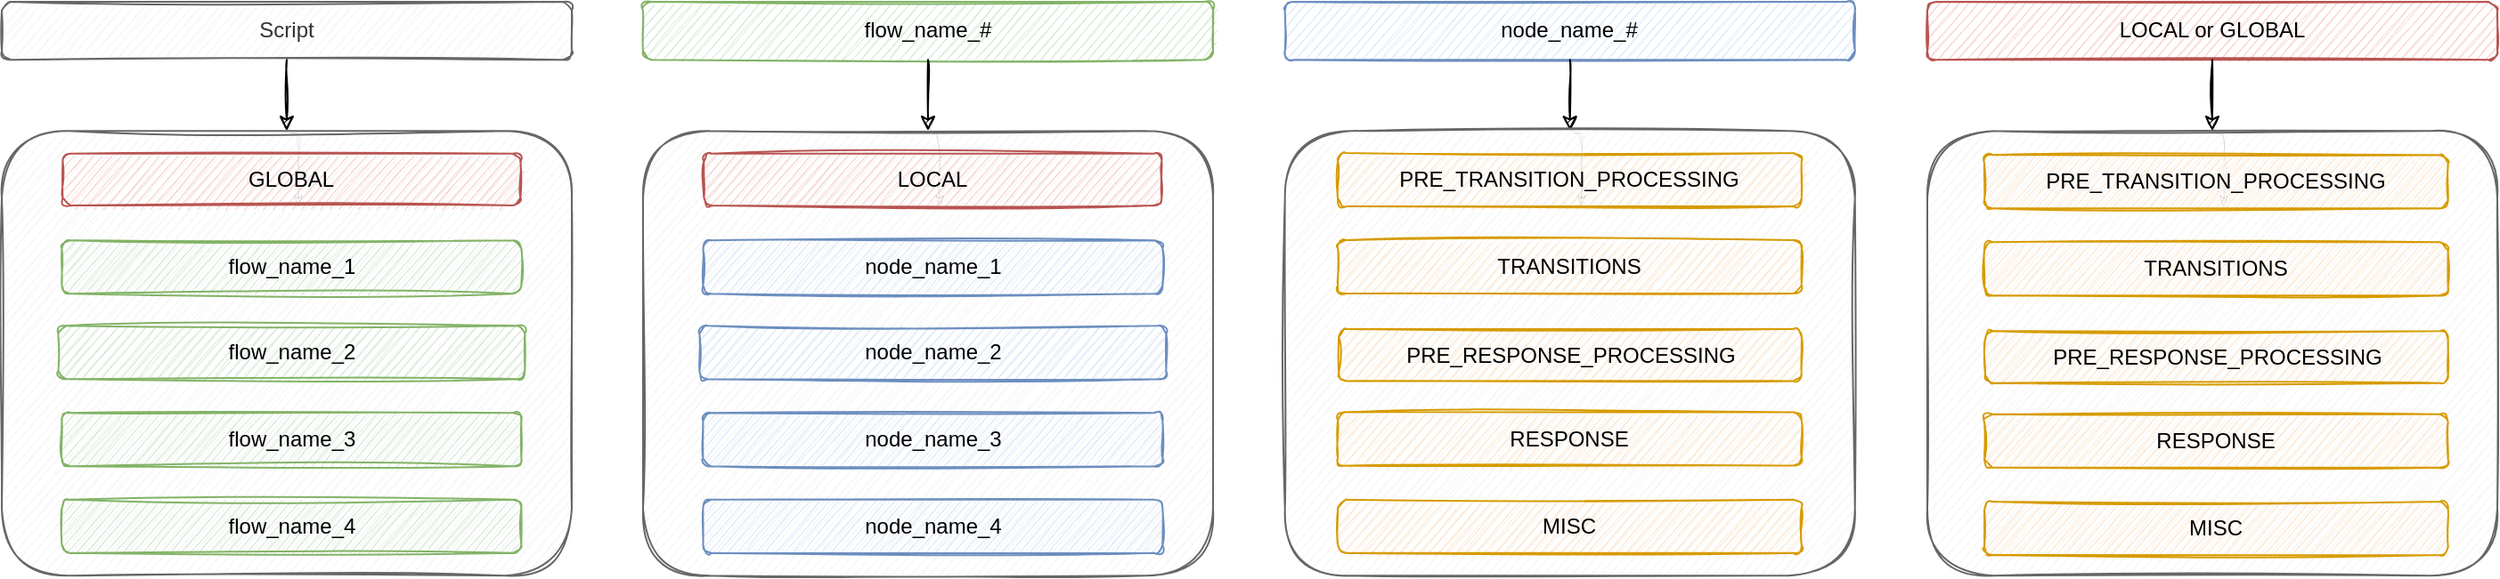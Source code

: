 <mxfile scale="20" border="0"><diagram id="_RGVu7saI4ito2588RGK" name="Page-1"><mxGraphModel dx="5106" dy="-1261" grid="1" gridSize="10" guides="1" tooltips="1" connect="1" arrows="1" fold="1" page="1" pageScale="1" pageWidth="413" pageHeight="583" math="0" shadow="0"><root><mxCell id="0"/><mxCell id="1" parent="0"/><mxCell id="2" value="" style="group;sketch=1;" parent="1" connectable="0" vertex="1"><mxGeometry x="-2869.62" y="1840" width="320" height="322.64" as="geometry"/></mxCell><mxCell id="3" value="" style="edgeStyle=orthogonalEdgeStyle;rounded=1;jumpStyle=arc;orthogonalLoop=1;jettySize=auto;html=1;fontSize=14;endArrow=classicThin;endFill=0;targetPerimeterSpacing=6;strokeColor=#2617FF;strokeWidth=3;opacity=0;sketch=1;" parent="2" source="5" edge="1"><mxGeometry relative="1" as="geometry"><mxPoint x="166.143" y="114.8" as="targetPoint"/></mxGeometry></mxCell><mxCell id="4" value="" style="edgeStyle=orthogonalEdgeStyle;rounded=1;jumpStyle=arc;orthogonalLoop=1;jettySize=auto;html=1;fontSize=14;endArrow=classicThin;endFill=0;targetPerimeterSpacing=6;strokeColor=#000000;strokeWidth=0;sketch=1;" parent="2" source="5" edge="1"><mxGeometry relative="1" as="geometry"><mxPoint x="166.143" y="114.8" as="targetPoint"/></mxGeometry></mxCell><mxCell id="5" value="node_name_&lt;span&gt;#&lt;/span&gt;" style="rounded=1;whiteSpace=wrap;html=1;fillColor=#dae8fc;strokeColor=#6c8ebf;shadow=0;glass=0;sketch=1;" parent="2" vertex="1"><mxGeometry width="320" height="32.64" as="geometry"/></mxCell><mxCell id="13" value="" style="endArrow=classic;html=1;rounded=1;fontSize=17;targetPerimeterSpacing=6;strokeColor=#000000;strokeWidth=1;jumpStyle=arc;exitX=0.5;exitY=1;exitDx=0;exitDy=0;entryX=0.5;entryY=0;entryDx=0;entryDy=0;sketch=1;" parent="2" source="5" target="7" edge="1"><mxGeometry width="50" height="50" relative="1" as="geometry"><mxPoint x="230" y="82.64" as="sourcePoint"/><mxPoint x="280" y="32.64" as="targetPoint"/></mxGeometry></mxCell><mxCell id="7" value="" style="rounded=1;whiteSpace=wrap;html=1;verticalAlign=top;fillColor=#f5f5f5;strokeColor=#666666;fontColor=#333333;sketch=1;container=0;" parent="2" vertex="1"><mxGeometry y="72.64" width="320" height="250" as="geometry"/></mxCell><mxCell id="12" value="MISC" style="rounded=1;whiteSpace=wrap;html=1;fillColor=#ffe6cc;strokeColor=#d79b00;sketch=1;container=0;" parent="2" vertex="1"><mxGeometry x="29.71" y="279.93" width="260.29" height="30" as="geometry"/></mxCell><mxCell id="49" value="PRE_TRANSITION_PROCESSING" style="rounded=1;whiteSpace=wrap;html=1;fillColor=#ffe6cc;strokeColor=#d79b00;sketch=1;container=0;" parent="2" vertex="1"><mxGeometry x="29.69" y="85" width="260.31" height="30" as="geometry"/></mxCell><mxCell id="50" value="TRANSITIONS" style="rounded=1;whiteSpace=wrap;html=1;fillColor=#ffe6cc;strokeColor=#d79b00;sketch=1;container=0;" parent="2" vertex="1"><mxGeometry x="29.71" y="134" width="260.29" height="30" as="geometry"/></mxCell><mxCell id="8" value="PRE_RESPONSE_PROCESSING" style="rounded=1;whiteSpace=wrap;html=1;fillColor=#ffe6cc;strokeColor=#d79b00;sketch=1;container=0;" parent="2" vertex="1"><mxGeometry x="30.21" y="184" width="259.79" height="29.19" as="geometry"/></mxCell><mxCell id="9" value="RESPONSE" style="rounded=1;whiteSpace=wrap;html=1;fillColor=#ffe6cc;strokeColor=#d79b00;sketch=1;container=0;" parent="2" vertex="1"><mxGeometry x="29.73" y="230.75" width="260.27" height="30" as="geometry"/></mxCell><mxCell id="14" value="" style="group;sketch=1;" parent="1" connectable="0" vertex="1"><mxGeometry x="-2509" y="1840" width="320" height="322.64" as="geometry"/></mxCell><mxCell id="15" value="" style="edgeStyle=orthogonalEdgeStyle;rounded=1;jumpStyle=arc;orthogonalLoop=1;jettySize=auto;html=1;fontSize=14;endArrow=classicThin;endFill=0;targetPerimeterSpacing=6;strokeColor=#2617FF;strokeWidth=3;opacity=0;sketch=1;" parent="14" source="17" edge="1"><mxGeometry relative="1" as="geometry"><mxPoint x="166.143" y="114.8" as="targetPoint"/></mxGeometry></mxCell><mxCell id="16" value="" style="edgeStyle=orthogonalEdgeStyle;rounded=1;jumpStyle=arc;orthogonalLoop=1;jettySize=auto;html=1;fontSize=14;endArrow=classicThin;endFill=0;targetPerimeterSpacing=6;strokeColor=#000000;strokeWidth=0;sketch=1;" parent="14" source="17" edge="1"><mxGeometry relative="1" as="geometry"><mxPoint x="166.143" y="114.8" as="targetPoint"/></mxGeometry></mxCell><mxCell id="17" value="LOCAL or GLOBAL" style="rounded=1;whiteSpace=wrap;html=1;fillColor=#f8cecc;strokeColor=#b85450;shadow=0;glass=0;sketch=1;" parent="14" vertex="1"><mxGeometry width="320" height="32.64" as="geometry"/></mxCell><mxCell id="18" value="" style="group;sketch=1;" parent="14" connectable="0" vertex="1"><mxGeometry y="72.64" width="320" height="250" as="geometry"/></mxCell><mxCell id="19" value="" style="rounded=1;whiteSpace=wrap;html=1;verticalAlign=top;fillColor=#f5f5f5;strokeColor=#666666;fontColor=#333333;sketch=1;" parent="18" vertex="1"><mxGeometry width="320" height="250" as="geometry"/></mxCell><mxCell id="51" value="MISC" style="rounded=1;whiteSpace=wrap;html=1;fillColor=#ffe6cc;strokeColor=#d79b00;sketch=1;container=0;" parent="18" vertex="1"><mxGeometry x="32.02" y="208.42" width="260.29" height="30" as="geometry"/></mxCell><mxCell id="52" value="PRE_TRANSITION_PROCESSING" style="rounded=1;whiteSpace=wrap;html=1;fillColor=#ffe6cc;strokeColor=#d79b00;sketch=1;container=0;" parent="18" vertex="1"><mxGeometry x="32" y="13.49" width="260.31" height="30" as="geometry"/></mxCell><mxCell id="53" value="TRANSITIONS" style="rounded=1;whiteSpace=wrap;html=1;fillColor=#ffe6cc;strokeColor=#d79b00;sketch=1;container=0;" parent="18" vertex="1"><mxGeometry x="32.02" y="62.49" width="260.29" height="30" as="geometry"/></mxCell><mxCell id="54" value="PRE_RESPONSE_PROCESSING" style="rounded=1;whiteSpace=wrap;html=1;fillColor=#ffe6cc;strokeColor=#d79b00;sketch=1;container=0;" parent="18" vertex="1"><mxGeometry x="32.52" y="112.49" width="259.79" height="29.19" as="geometry"/></mxCell><mxCell id="55" value="RESPONSE" style="rounded=1;whiteSpace=wrap;html=1;fillColor=#ffe6cc;strokeColor=#d79b00;sketch=1;container=0;" parent="18" vertex="1"><mxGeometry x="32.04" y="159.24" width="260.27" height="30" as="geometry"/></mxCell><mxCell id="25" value="" style="endArrow=classic;html=1;rounded=1;fontSize=17;targetPerimeterSpacing=6;strokeColor=#000000;strokeWidth=1;jumpStyle=arc;exitX=0.5;exitY=1;exitDx=0;exitDy=0;entryX=0.5;entryY=0;entryDx=0;entryDy=0;sketch=1;" parent="14" source="17" target="19" edge="1"><mxGeometry width="50" height="50" relative="1" as="geometry"><mxPoint x="230" y="82.64" as="sourcePoint"/><mxPoint x="280" y="32.64" as="targetPoint"/></mxGeometry></mxCell><mxCell id="26" value="" style="group;sketch=1;" parent="1" connectable="0" vertex="1"><mxGeometry x="-3590" y="1840" width="320" height="322.64" as="geometry"/></mxCell><mxCell id="27" value="" style="edgeStyle=orthogonalEdgeStyle;rounded=1;jumpStyle=arc;orthogonalLoop=1;jettySize=auto;html=1;fontSize=14;endArrow=classicThin;endFill=0;targetPerimeterSpacing=6;strokeColor=#2617FF;strokeWidth=3;opacity=0;sketch=1;" parent="26" source="29" edge="1"><mxGeometry relative="1" as="geometry"><mxPoint x="166.143" y="114.8" as="targetPoint"/></mxGeometry></mxCell><mxCell id="28" value="" style="edgeStyle=orthogonalEdgeStyle;rounded=1;jumpStyle=arc;orthogonalLoop=1;jettySize=auto;html=1;fontSize=14;endArrow=classicThin;endFill=0;targetPerimeterSpacing=6;strokeColor=#000000;strokeWidth=0;sketch=1;" parent="26" source="29" edge="1"><mxGeometry relative="1" as="geometry"><mxPoint x="166.143" y="114.8" as="targetPoint"/></mxGeometry></mxCell><mxCell id="29" value="&lt;div&gt;Script&lt;br&gt;&lt;/div&gt;" style="rounded=1;whiteSpace=wrap;html=1;fillColor=#f5f5f5;strokeColor=#666666;shadow=0;glass=0;sketch=1;fontColor=#333333;" parent="26" vertex="1"><mxGeometry width="320" height="32.64" as="geometry"/></mxCell><mxCell id="30" value="" style="group;sketch=1;" parent="26" connectable="0" vertex="1"><mxGeometry y="72.64" width="320" height="250" as="geometry"/></mxCell><mxCell id="31" value="" style="rounded=1;whiteSpace=wrap;html=1;verticalAlign=top;fillColor=#f5f5f5;strokeColor=#666666;fontColor=#333333;sketch=1;" parent="30" vertex="1"><mxGeometry width="320" height="250" as="geometry"/></mxCell><mxCell id="32" value="GLOBAL" style="rounded=1;whiteSpace=wrap;html=1;fillColor=#f8cecc;strokeColor=#b85450;sketch=1;" parent="30" vertex="1"><mxGeometry x="34.21" y="12.72" width="256.95" height="29.19" as="geometry"/></mxCell><mxCell id="33" value="flow_name_1" style="rounded=1;whiteSpace=wrap;html=1;fillColor=#d5e8d4;strokeColor=#82b366;sketch=1;" parent="30" vertex="1"><mxGeometry x="33.71" y="61.47" width="257.95" height="30" as="geometry"/></mxCell><mxCell id="34" value="flow_name_2" style="rounded=1;whiteSpace=wrap;html=1;fillColor=#d5e8d4;strokeColor=#82b366;sketch=1;" parent="30" vertex="1"><mxGeometry x="31.69" y="109.47" width="261.99" height="30" as="geometry"/></mxCell><mxCell id="35" value="flow_name_3" style="rounded=1;whiteSpace=wrap;html=1;fillColor=#d5e8d4;strokeColor=#82b366;sketch=1;" parent="30" vertex="1"><mxGeometry x="33.71" y="158.47" width="257.95" height="30" as="geometry"/></mxCell><mxCell id="36" value="flow_name_4" style="rounded=1;whiteSpace=wrap;html=1;fillColor=#d5e8d4;strokeColor=#82b366;sketch=1;" parent="30" vertex="1"><mxGeometry x="33.71" y="207.29" width="257.95" height="30" as="geometry"/></mxCell><mxCell id="37" value="" style="endArrow=classic;html=1;rounded=1;fontSize=17;targetPerimeterSpacing=6;strokeColor=#000000;strokeWidth=1;jumpStyle=arc;exitX=0.5;exitY=1;exitDx=0;exitDy=0;entryX=0.5;entryY=0;entryDx=0;entryDy=0;sketch=1;" parent="26" source="29" target="31" edge="1"><mxGeometry width="50" height="50" relative="1" as="geometry"><mxPoint x="230" y="82.64" as="sourcePoint"/><mxPoint x="280" y="32.64" as="targetPoint"/></mxGeometry></mxCell><mxCell id="38" value="" style="edgeStyle=orthogonalEdgeStyle;rounded=1;jumpStyle=arc;orthogonalLoop=1;jettySize=auto;html=1;fontSize=14;endArrow=classicThin;endFill=0;targetPerimeterSpacing=6;strokeColor=#2617FF;strokeWidth=3;opacity=0;sketch=1;" parent="1" source="40" edge="1"><mxGeometry relative="1" as="geometry"><mxPoint x="-3063.857" y="1954.8" as="targetPoint"/></mxGeometry></mxCell><mxCell id="39" value="" style="edgeStyle=orthogonalEdgeStyle;rounded=1;jumpStyle=arc;orthogonalLoop=1;jettySize=auto;html=1;fontSize=14;endArrow=classicThin;endFill=0;targetPerimeterSpacing=6;strokeColor=#000000;strokeWidth=0;sketch=1;" parent="1" source="40" edge="1"><mxGeometry relative="1" as="geometry"><mxPoint x="-3063.857" y="1954.8" as="targetPoint"/></mxGeometry></mxCell><mxCell id="40" value="flow_name_&lt;span&gt;#&lt;/span&gt;" style="rounded=1;whiteSpace=wrap;html=1;fillColor=#d5e8d4;strokeColor=#82b366;shadow=0;glass=0;sketch=1;" parent="1" vertex="1"><mxGeometry x="-3230" y="1840" width="320" height="32.64" as="geometry"/></mxCell><mxCell id="41" value="" style="group;sketch=1;" parent="1" connectable="0" vertex="1"><mxGeometry x="-3230" y="1912.64" width="320" height="250" as="geometry"/></mxCell><mxCell id="42" value="" style="rounded=1;whiteSpace=wrap;html=1;verticalAlign=top;fillColor=#f5f5f5;strokeColor=#666666;fontColor=#333333;sketch=1;" parent="41" vertex="1"><mxGeometry width="320" height="250" as="geometry"/></mxCell><mxCell id="43" value="LOCAL" style="rounded=1;whiteSpace=wrap;html=1;fillColor=#f8cecc;strokeColor=#b85450;sketch=1;" parent="41" vertex="1"><mxGeometry x="34.21" y="12.72" width="256.95" height="29.19" as="geometry"/></mxCell><mxCell id="44" value="node_name_1" style="rounded=1;whiteSpace=wrap;html=1;fillColor=#dae8fc;strokeColor=#6c8ebf;sketch=1;" parent="41" vertex="1"><mxGeometry x="33.71" y="61.47" width="257.95" height="30" as="geometry"/></mxCell><mxCell id="45" value="node_name_2" style="rounded=1;whiteSpace=wrap;html=1;fillColor=#dae8fc;strokeColor=#6c8ebf;sketch=1;" parent="41" vertex="1"><mxGeometry x="31.69" y="109.47" width="261.99" height="30" as="geometry"/></mxCell><mxCell id="46" value="node_name_3" style="rounded=1;whiteSpace=wrap;html=1;fillColor=#dae8fc;strokeColor=#6c8ebf;sketch=1;" parent="41" vertex="1"><mxGeometry x="33.71" y="158.47" width="257.95" height="30" as="geometry"/></mxCell><mxCell id="47" value="node_name_4" style="rounded=1;whiteSpace=wrap;html=1;fillColor=#dae8fc;strokeColor=#6c8ebf;sketch=1;" parent="41" vertex="1"><mxGeometry x="33.71" y="207.29" width="257.95" height="30" as="geometry"/></mxCell><mxCell id="48" value="" style="endArrow=classic;html=1;rounded=1;fontSize=17;targetPerimeterSpacing=6;strokeColor=#000000;strokeWidth=1;jumpStyle=arc;exitX=0.5;exitY=1;exitDx=0;exitDy=0;entryX=0.5;entryY=0;entryDx=0;entryDy=0;sketch=1;" parent="1" source="40" target="42" edge="1"><mxGeometry width="50" height="50" relative="1" as="geometry"><mxPoint x="-3000" y="1922.64" as="sourcePoint"/><mxPoint x="-2950" y="1872.64" as="targetPoint"/></mxGeometry></mxCell></root></mxGraphModel></diagram></mxfile>